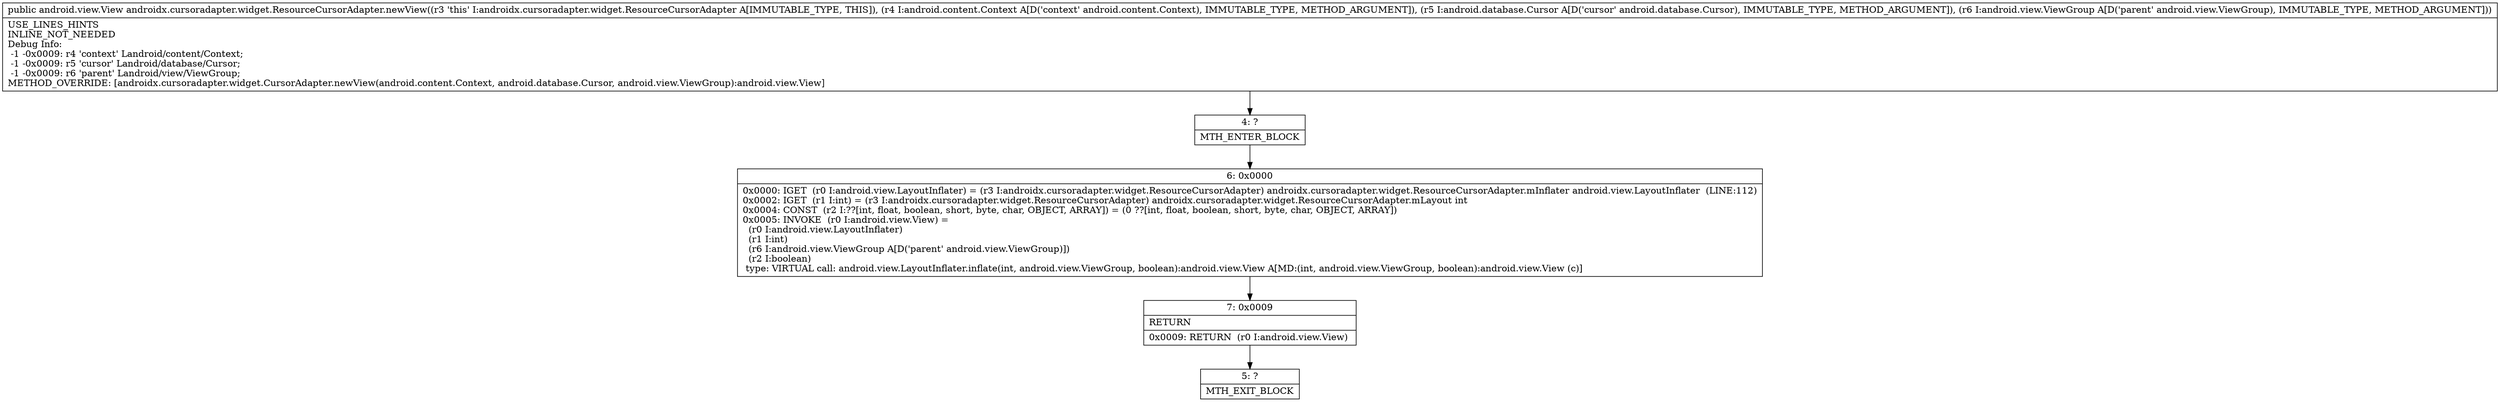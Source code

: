 digraph "CFG forandroidx.cursoradapter.widget.ResourceCursorAdapter.newView(Landroid\/content\/Context;Landroid\/database\/Cursor;Landroid\/view\/ViewGroup;)Landroid\/view\/View;" {
Node_4 [shape=record,label="{4\:\ ?|MTH_ENTER_BLOCK\l}"];
Node_6 [shape=record,label="{6\:\ 0x0000|0x0000: IGET  (r0 I:android.view.LayoutInflater) = (r3 I:androidx.cursoradapter.widget.ResourceCursorAdapter) androidx.cursoradapter.widget.ResourceCursorAdapter.mInflater android.view.LayoutInflater  (LINE:112)\l0x0002: IGET  (r1 I:int) = (r3 I:androidx.cursoradapter.widget.ResourceCursorAdapter) androidx.cursoradapter.widget.ResourceCursorAdapter.mLayout int \l0x0004: CONST  (r2 I:??[int, float, boolean, short, byte, char, OBJECT, ARRAY]) = (0 ??[int, float, boolean, short, byte, char, OBJECT, ARRAY]) \l0x0005: INVOKE  (r0 I:android.view.View) = \l  (r0 I:android.view.LayoutInflater)\l  (r1 I:int)\l  (r6 I:android.view.ViewGroup A[D('parent' android.view.ViewGroup)])\l  (r2 I:boolean)\l type: VIRTUAL call: android.view.LayoutInflater.inflate(int, android.view.ViewGroup, boolean):android.view.View A[MD:(int, android.view.ViewGroup, boolean):android.view.View (c)]\l}"];
Node_7 [shape=record,label="{7\:\ 0x0009|RETURN\l|0x0009: RETURN  (r0 I:android.view.View) \l}"];
Node_5 [shape=record,label="{5\:\ ?|MTH_EXIT_BLOCK\l}"];
MethodNode[shape=record,label="{public android.view.View androidx.cursoradapter.widget.ResourceCursorAdapter.newView((r3 'this' I:androidx.cursoradapter.widget.ResourceCursorAdapter A[IMMUTABLE_TYPE, THIS]), (r4 I:android.content.Context A[D('context' android.content.Context), IMMUTABLE_TYPE, METHOD_ARGUMENT]), (r5 I:android.database.Cursor A[D('cursor' android.database.Cursor), IMMUTABLE_TYPE, METHOD_ARGUMENT]), (r6 I:android.view.ViewGroup A[D('parent' android.view.ViewGroup), IMMUTABLE_TYPE, METHOD_ARGUMENT]))  | USE_LINES_HINTS\lINLINE_NOT_NEEDED\lDebug Info:\l  \-1 \-0x0009: r4 'context' Landroid\/content\/Context;\l  \-1 \-0x0009: r5 'cursor' Landroid\/database\/Cursor;\l  \-1 \-0x0009: r6 'parent' Landroid\/view\/ViewGroup;\lMETHOD_OVERRIDE: [androidx.cursoradapter.widget.CursorAdapter.newView(android.content.Context, android.database.Cursor, android.view.ViewGroup):android.view.View]\l}"];
MethodNode -> Node_4;Node_4 -> Node_6;
Node_6 -> Node_7;
Node_7 -> Node_5;
}

